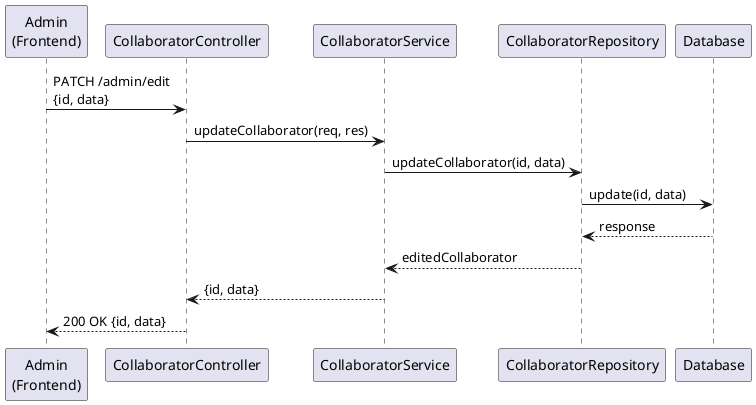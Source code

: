 @startuml
participant "Admin\n(Frontend)" as Admin
participant "CollaboratorController" as CController
participant "CollaboratorService" as Service
participant "CollaboratorRepository" as Repo
participant "Database" as DB

Admin -> CController: PATCH /admin/edit\n{id, data}
CController -> Service: updateCollaborator(req, res)
Service -> Repo: updateCollaborator(id, data)
Repo -> DB: update(id, data)

DB --> Repo: response
Repo --> Service: editedCollaborator
Service --> CController: {id, data}
CController --> Admin: 200 OK {id, data}
@enduml
